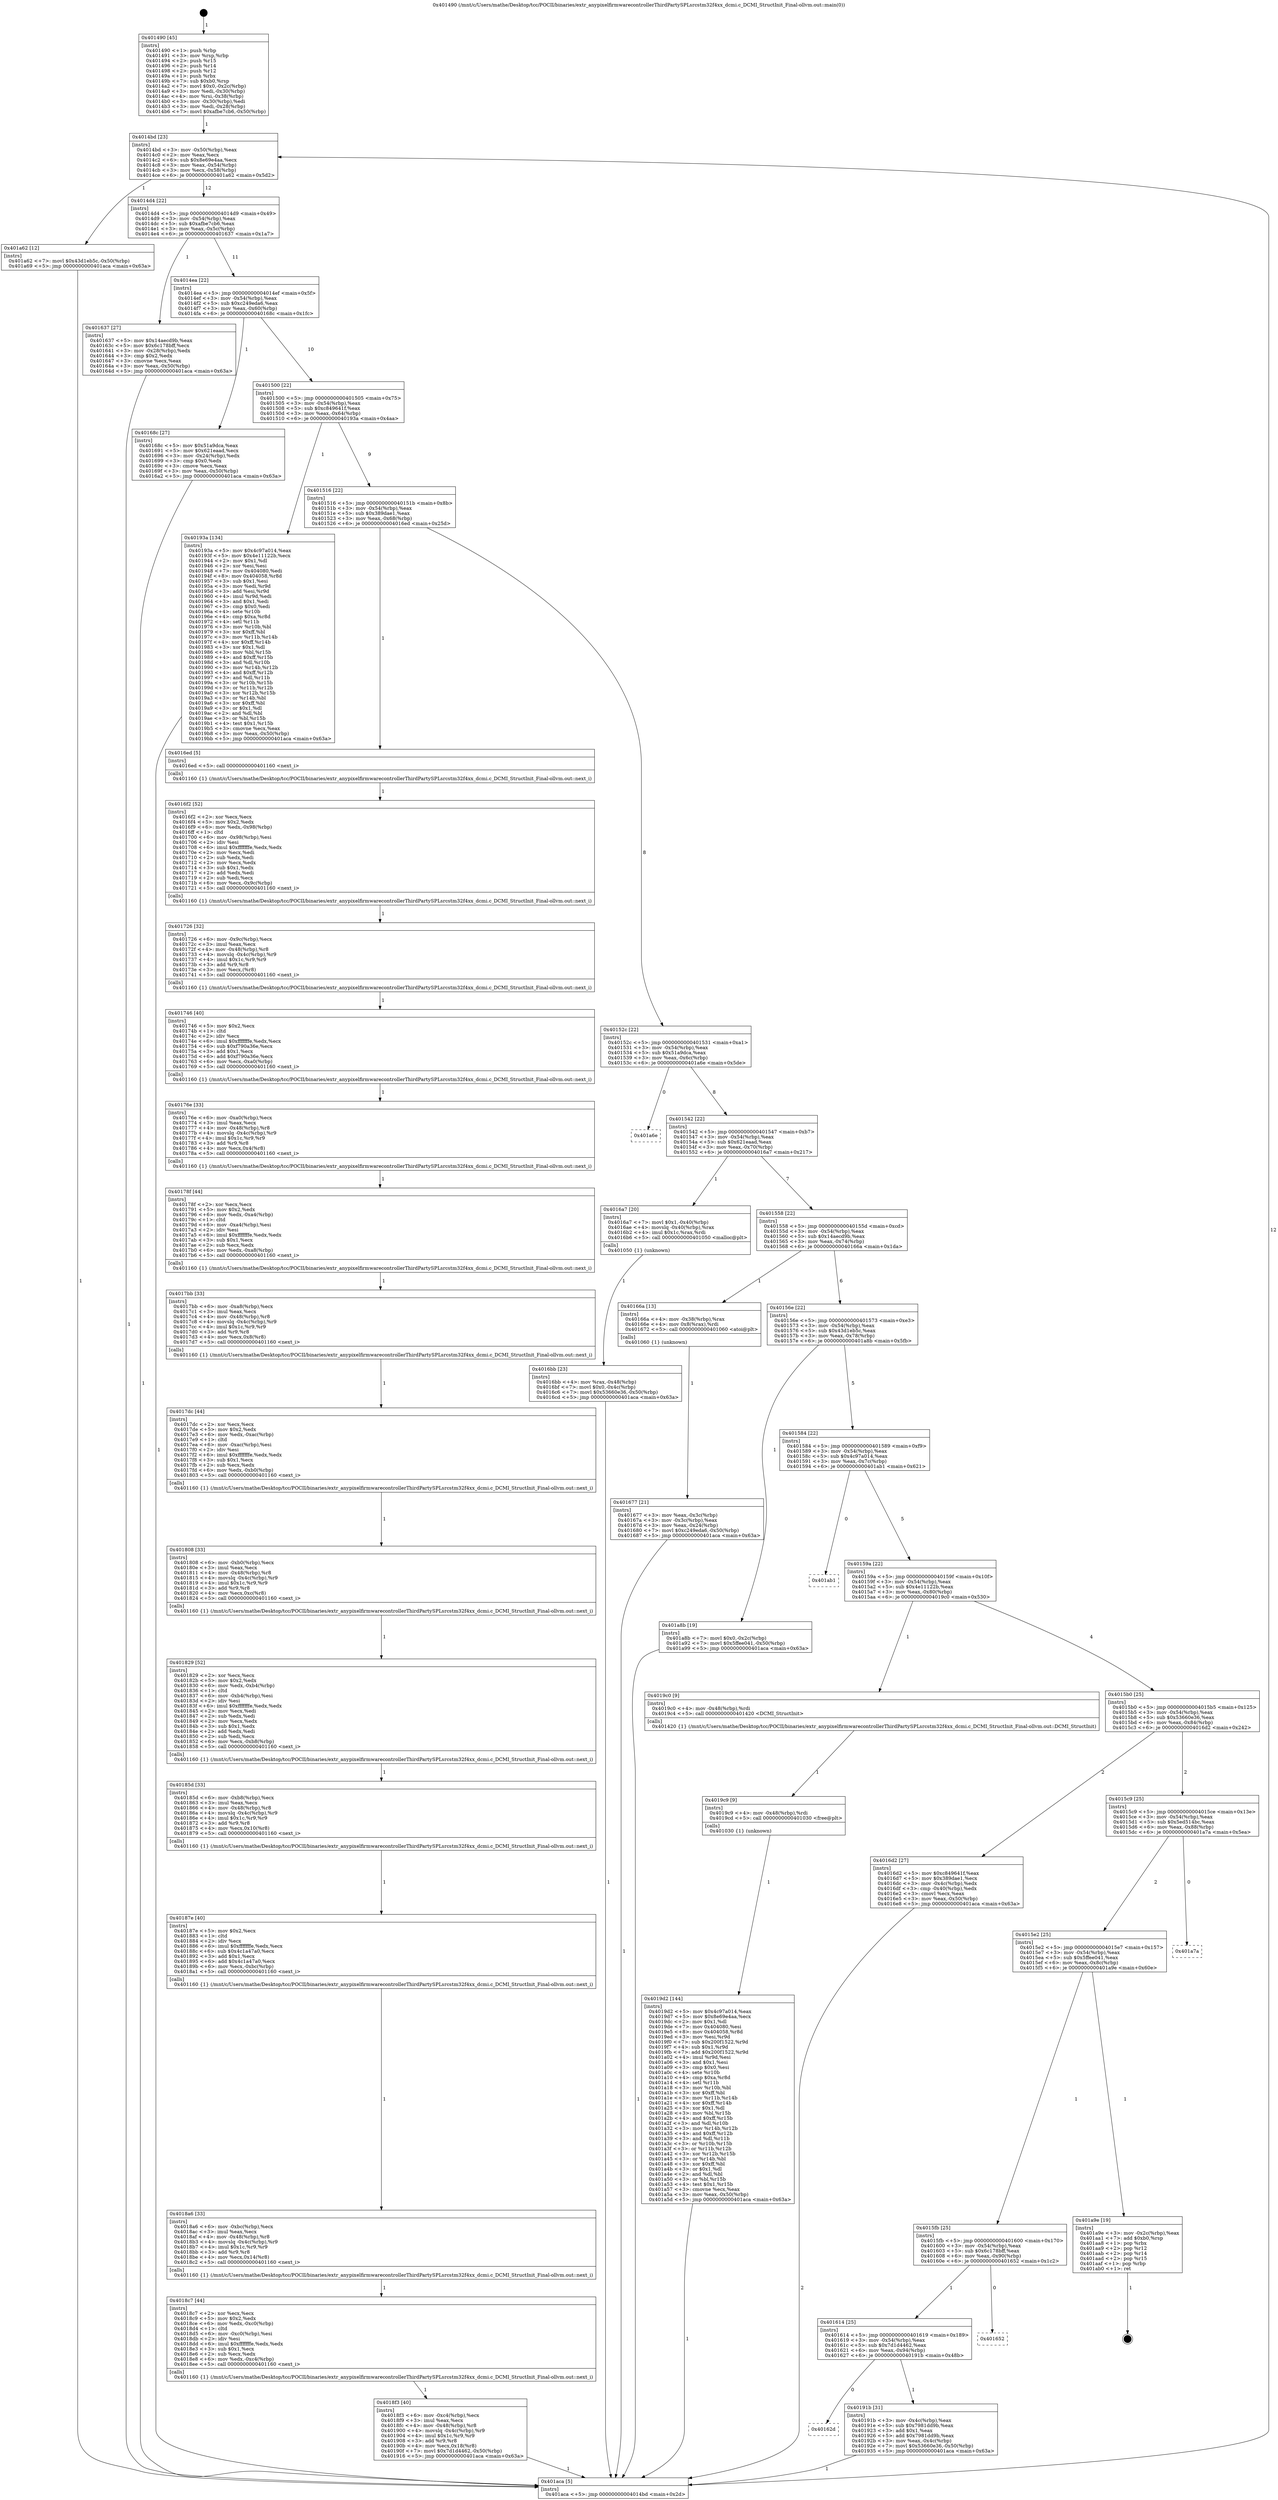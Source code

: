 digraph "0x401490" {
  label = "0x401490 (/mnt/c/Users/mathe/Desktop/tcc/POCII/binaries/extr_anypixelfirmwarecontrollerThirdPartySPLsrcstm32f4xx_dcmi.c_DCMI_StructInit_Final-ollvm.out::main(0))"
  labelloc = "t"
  node[shape=record]

  Entry [label="",width=0.3,height=0.3,shape=circle,fillcolor=black,style=filled]
  "0x4014bd" [label="{
     0x4014bd [23]\l
     | [instrs]\l
     &nbsp;&nbsp;0x4014bd \<+3\>: mov -0x50(%rbp),%eax\l
     &nbsp;&nbsp;0x4014c0 \<+2\>: mov %eax,%ecx\l
     &nbsp;&nbsp;0x4014c2 \<+6\>: sub $0x8e69e4aa,%ecx\l
     &nbsp;&nbsp;0x4014c8 \<+3\>: mov %eax,-0x54(%rbp)\l
     &nbsp;&nbsp;0x4014cb \<+3\>: mov %ecx,-0x58(%rbp)\l
     &nbsp;&nbsp;0x4014ce \<+6\>: je 0000000000401a62 \<main+0x5d2\>\l
  }"]
  "0x401a62" [label="{
     0x401a62 [12]\l
     | [instrs]\l
     &nbsp;&nbsp;0x401a62 \<+7\>: movl $0x43d1eb5c,-0x50(%rbp)\l
     &nbsp;&nbsp;0x401a69 \<+5\>: jmp 0000000000401aca \<main+0x63a\>\l
  }"]
  "0x4014d4" [label="{
     0x4014d4 [22]\l
     | [instrs]\l
     &nbsp;&nbsp;0x4014d4 \<+5\>: jmp 00000000004014d9 \<main+0x49\>\l
     &nbsp;&nbsp;0x4014d9 \<+3\>: mov -0x54(%rbp),%eax\l
     &nbsp;&nbsp;0x4014dc \<+5\>: sub $0xafbe7cb6,%eax\l
     &nbsp;&nbsp;0x4014e1 \<+3\>: mov %eax,-0x5c(%rbp)\l
     &nbsp;&nbsp;0x4014e4 \<+6\>: je 0000000000401637 \<main+0x1a7\>\l
  }"]
  Exit [label="",width=0.3,height=0.3,shape=circle,fillcolor=black,style=filled,peripheries=2]
  "0x401637" [label="{
     0x401637 [27]\l
     | [instrs]\l
     &nbsp;&nbsp;0x401637 \<+5\>: mov $0x14aecd9b,%eax\l
     &nbsp;&nbsp;0x40163c \<+5\>: mov $0x6c178bff,%ecx\l
     &nbsp;&nbsp;0x401641 \<+3\>: mov -0x28(%rbp),%edx\l
     &nbsp;&nbsp;0x401644 \<+3\>: cmp $0x2,%edx\l
     &nbsp;&nbsp;0x401647 \<+3\>: cmovne %ecx,%eax\l
     &nbsp;&nbsp;0x40164a \<+3\>: mov %eax,-0x50(%rbp)\l
     &nbsp;&nbsp;0x40164d \<+5\>: jmp 0000000000401aca \<main+0x63a\>\l
  }"]
  "0x4014ea" [label="{
     0x4014ea [22]\l
     | [instrs]\l
     &nbsp;&nbsp;0x4014ea \<+5\>: jmp 00000000004014ef \<main+0x5f\>\l
     &nbsp;&nbsp;0x4014ef \<+3\>: mov -0x54(%rbp),%eax\l
     &nbsp;&nbsp;0x4014f2 \<+5\>: sub $0xc249eda6,%eax\l
     &nbsp;&nbsp;0x4014f7 \<+3\>: mov %eax,-0x60(%rbp)\l
     &nbsp;&nbsp;0x4014fa \<+6\>: je 000000000040168c \<main+0x1fc\>\l
  }"]
  "0x401aca" [label="{
     0x401aca [5]\l
     | [instrs]\l
     &nbsp;&nbsp;0x401aca \<+5\>: jmp 00000000004014bd \<main+0x2d\>\l
  }"]
  "0x401490" [label="{
     0x401490 [45]\l
     | [instrs]\l
     &nbsp;&nbsp;0x401490 \<+1\>: push %rbp\l
     &nbsp;&nbsp;0x401491 \<+3\>: mov %rsp,%rbp\l
     &nbsp;&nbsp;0x401494 \<+2\>: push %r15\l
     &nbsp;&nbsp;0x401496 \<+2\>: push %r14\l
     &nbsp;&nbsp;0x401498 \<+2\>: push %r12\l
     &nbsp;&nbsp;0x40149a \<+1\>: push %rbx\l
     &nbsp;&nbsp;0x40149b \<+7\>: sub $0xb0,%rsp\l
     &nbsp;&nbsp;0x4014a2 \<+7\>: movl $0x0,-0x2c(%rbp)\l
     &nbsp;&nbsp;0x4014a9 \<+3\>: mov %edi,-0x30(%rbp)\l
     &nbsp;&nbsp;0x4014ac \<+4\>: mov %rsi,-0x38(%rbp)\l
     &nbsp;&nbsp;0x4014b0 \<+3\>: mov -0x30(%rbp),%edi\l
     &nbsp;&nbsp;0x4014b3 \<+3\>: mov %edi,-0x28(%rbp)\l
     &nbsp;&nbsp;0x4014b6 \<+7\>: movl $0xafbe7cb6,-0x50(%rbp)\l
  }"]
  "0x4019d2" [label="{
     0x4019d2 [144]\l
     | [instrs]\l
     &nbsp;&nbsp;0x4019d2 \<+5\>: mov $0x4c97a014,%eax\l
     &nbsp;&nbsp;0x4019d7 \<+5\>: mov $0x8e69e4aa,%ecx\l
     &nbsp;&nbsp;0x4019dc \<+2\>: mov $0x1,%dl\l
     &nbsp;&nbsp;0x4019de \<+7\>: mov 0x404080,%esi\l
     &nbsp;&nbsp;0x4019e5 \<+8\>: mov 0x404058,%r8d\l
     &nbsp;&nbsp;0x4019ed \<+3\>: mov %esi,%r9d\l
     &nbsp;&nbsp;0x4019f0 \<+7\>: sub $0x200f1522,%r9d\l
     &nbsp;&nbsp;0x4019f7 \<+4\>: sub $0x1,%r9d\l
     &nbsp;&nbsp;0x4019fb \<+7\>: add $0x200f1522,%r9d\l
     &nbsp;&nbsp;0x401a02 \<+4\>: imul %r9d,%esi\l
     &nbsp;&nbsp;0x401a06 \<+3\>: and $0x1,%esi\l
     &nbsp;&nbsp;0x401a09 \<+3\>: cmp $0x0,%esi\l
     &nbsp;&nbsp;0x401a0c \<+4\>: sete %r10b\l
     &nbsp;&nbsp;0x401a10 \<+4\>: cmp $0xa,%r8d\l
     &nbsp;&nbsp;0x401a14 \<+4\>: setl %r11b\l
     &nbsp;&nbsp;0x401a18 \<+3\>: mov %r10b,%bl\l
     &nbsp;&nbsp;0x401a1b \<+3\>: xor $0xff,%bl\l
     &nbsp;&nbsp;0x401a1e \<+3\>: mov %r11b,%r14b\l
     &nbsp;&nbsp;0x401a21 \<+4\>: xor $0xff,%r14b\l
     &nbsp;&nbsp;0x401a25 \<+3\>: xor $0x1,%dl\l
     &nbsp;&nbsp;0x401a28 \<+3\>: mov %bl,%r15b\l
     &nbsp;&nbsp;0x401a2b \<+4\>: and $0xff,%r15b\l
     &nbsp;&nbsp;0x401a2f \<+3\>: and %dl,%r10b\l
     &nbsp;&nbsp;0x401a32 \<+3\>: mov %r14b,%r12b\l
     &nbsp;&nbsp;0x401a35 \<+4\>: and $0xff,%r12b\l
     &nbsp;&nbsp;0x401a39 \<+3\>: and %dl,%r11b\l
     &nbsp;&nbsp;0x401a3c \<+3\>: or %r10b,%r15b\l
     &nbsp;&nbsp;0x401a3f \<+3\>: or %r11b,%r12b\l
     &nbsp;&nbsp;0x401a42 \<+3\>: xor %r12b,%r15b\l
     &nbsp;&nbsp;0x401a45 \<+3\>: or %r14b,%bl\l
     &nbsp;&nbsp;0x401a48 \<+3\>: xor $0xff,%bl\l
     &nbsp;&nbsp;0x401a4b \<+3\>: or $0x1,%dl\l
     &nbsp;&nbsp;0x401a4e \<+2\>: and %dl,%bl\l
     &nbsp;&nbsp;0x401a50 \<+3\>: or %bl,%r15b\l
     &nbsp;&nbsp;0x401a53 \<+4\>: test $0x1,%r15b\l
     &nbsp;&nbsp;0x401a57 \<+3\>: cmovne %ecx,%eax\l
     &nbsp;&nbsp;0x401a5a \<+3\>: mov %eax,-0x50(%rbp)\l
     &nbsp;&nbsp;0x401a5d \<+5\>: jmp 0000000000401aca \<main+0x63a\>\l
  }"]
  "0x40168c" [label="{
     0x40168c [27]\l
     | [instrs]\l
     &nbsp;&nbsp;0x40168c \<+5\>: mov $0x51a9dca,%eax\l
     &nbsp;&nbsp;0x401691 \<+5\>: mov $0x621eaad,%ecx\l
     &nbsp;&nbsp;0x401696 \<+3\>: mov -0x24(%rbp),%edx\l
     &nbsp;&nbsp;0x401699 \<+3\>: cmp $0x0,%edx\l
     &nbsp;&nbsp;0x40169c \<+3\>: cmove %ecx,%eax\l
     &nbsp;&nbsp;0x40169f \<+3\>: mov %eax,-0x50(%rbp)\l
     &nbsp;&nbsp;0x4016a2 \<+5\>: jmp 0000000000401aca \<main+0x63a\>\l
  }"]
  "0x401500" [label="{
     0x401500 [22]\l
     | [instrs]\l
     &nbsp;&nbsp;0x401500 \<+5\>: jmp 0000000000401505 \<main+0x75\>\l
     &nbsp;&nbsp;0x401505 \<+3\>: mov -0x54(%rbp),%eax\l
     &nbsp;&nbsp;0x401508 \<+5\>: sub $0xc849641f,%eax\l
     &nbsp;&nbsp;0x40150d \<+3\>: mov %eax,-0x64(%rbp)\l
     &nbsp;&nbsp;0x401510 \<+6\>: je 000000000040193a \<main+0x4aa\>\l
  }"]
  "0x4019c9" [label="{
     0x4019c9 [9]\l
     | [instrs]\l
     &nbsp;&nbsp;0x4019c9 \<+4\>: mov -0x48(%rbp),%rdi\l
     &nbsp;&nbsp;0x4019cd \<+5\>: call 0000000000401030 \<free@plt\>\l
     | [calls]\l
     &nbsp;&nbsp;0x401030 \{1\} (unknown)\l
  }"]
  "0x40193a" [label="{
     0x40193a [134]\l
     | [instrs]\l
     &nbsp;&nbsp;0x40193a \<+5\>: mov $0x4c97a014,%eax\l
     &nbsp;&nbsp;0x40193f \<+5\>: mov $0x4e11122b,%ecx\l
     &nbsp;&nbsp;0x401944 \<+2\>: mov $0x1,%dl\l
     &nbsp;&nbsp;0x401946 \<+2\>: xor %esi,%esi\l
     &nbsp;&nbsp;0x401948 \<+7\>: mov 0x404080,%edi\l
     &nbsp;&nbsp;0x40194f \<+8\>: mov 0x404058,%r8d\l
     &nbsp;&nbsp;0x401957 \<+3\>: sub $0x1,%esi\l
     &nbsp;&nbsp;0x40195a \<+3\>: mov %edi,%r9d\l
     &nbsp;&nbsp;0x40195d \<+3\>: add %esi,%r9d\l
     &nbsp;&nbsp;0x401960 \<+4\>: imul %r9d,%edi\l
     &nbsp;&nbsp;0x401964 \<+3\>: and $0x1,%edi\l
     &nbsp;&nbsp;0x401967 \<+3\>: cmp $0x0,%edi\l
     &nbsp;&nbsp;0x40196a \<+4\>: sete %r10b\l
     &nbsp;&nbsp;0x40196e \<+4\>: cmp $0xa,%r8d\l
     &nbsp;&nbsp;0x401972 \<+4\>: setl %r11b\l
     &nbsp;&nbsp;0x401976 \<+3\>: mov %r10b,%bl\l
     &nbsp;&nbsp;0x401979 \<+3\>: xor $0xff,%bl\l
     &nbsp;&nbsp;0x40197c \<+3\>: mov %r11b,%r14b\l
     &nbsp;&nbsp;0x40197f \<+4\>: xor $0xff,%r14b\l
     &nbsp;&nbsp;0x401983 \<+3\>: xor $0x1,%dl\l
     &nbsp;&nbsp;0x401986 \<+3\>: mov %bl,%r15b\l
     &nbsp;&nbsp;0x401989 \<+4\>: and $0xff,%r15b\l
     &nbsp;&nbsp;0x40198d \<+3\>: and %dl,%r10b\l
     &nbsp;&nbsp;0x401990 \<+3\>: mov %r14b,%r12b\l
     &nbsp;&nbsp;0x401993 \<+4\>: and $0xff,%r12b\l
     &nbsp;&nbsp;0x401997 \<+3\>: and %dl,%r11b\l
     &nbsp;&nbsp;0x40199a \<+3\>: or %r10b,%r15b\l
     &nbsp;&nbsp;0x40199d \<+3\>: or %r11b,%r12b\l
     &nbsp;&nbsp;0x4019a0 \<+3\>: xor %r12b,%r15b\l
     &nbsp;&nbsp;0x4019a3 \<+3\>: or %r14b,%bl\l
     &nbsp;&nbsp;0x4019a6 \<+3\>: xor $0xff,%bl\l
     &nbsp;&nbsp;0x4019a9 \<+3\>: or $0x1,%dl\l
     &nbsp;&nbsp;0x4019ac \<+2\>: and %dl,%bl\l
     &nbsp;&nbsp;0x4019ae \<+3\>: or %bl,%r15b\l
     &nbsp;&nbsp;0x4019b1 \<+4\>: test $0x1,%r15b\l
     &nbsp;&nbsp;0x4019b5 \<+3\>: cmovne %ecx,%eax\l
     &nbsp;&nbsp;0x4019b8 \<+3\>: mov %eax,-0x50(%rbp)\l
     &nbsp;&nbsp;0x4019bb \<+5\>: jmp 0000000000401aca \<main+0x63a\>\l
  }"]
  "0x401516" [label="{
     0x401516 [22]\l
     | [instrs]\l
     &nbsp;&nbsp;0x401516 \<+5\>: jmp 000000000040151b \<main+0x8b\>\l
     &nbsp;&nbsp;0x40151b \<+3\>: mov -0x54(%rbp),%eax\l
     &nbsp;&nbsp;0x40151e \<+5\>: sub $0x389dae1,%eax\l
     &nbsp;&nbsp;0x401523 \<+3\>: mov %eax,-0x68(%rbp)\l
     &nbsp;&nbsp;0x401526 \<+6\>: je 00000000004016ed \<main+0x25d\>\l
  }"]
  "0x40162d" [label="{
     0x40162d\l
  }", style=dashed]
  "0x4016ed" [label="{
     0x4016ed [5]\l
     | [instrs]\l
     &nbsp;&nbsp;0x4016ed \<+5\>: call 0000000000401160 \<next_i\>\l
     | [calls]\l
     &nbsp;&nbsp;0x401160 \{1\} (/mnt/c/Users/mathe/Desktop/tcc/POCII/binaries/extr_anypixelfirmwarecontrollerThirdPartySPLsrcstm32f4xx_dcmi.c_DCMI_StructInit_Final-ollvm.out::next_i)\l
  }"]
  "0x40152c" [label="{
     0x40152c [22]\l
     | [instrs]\l
     &nbsp;&nbsp;0x40152c \<+5\>: jmp 0000000000401531 \<main+0xa1\>\l
     &nbsp;&nbsp;0x401531 \<+3\>: mov -0x54(%rbp),%eax\l
     &nbsp;&nbsp;0x401534 \<+5\>: sub $0x51a9dca,%eax\l
     &nbsp;&nbsp;0x401539 \<+3\>: mov %eax,-0x6c(%rbp)\l
     &nbsp;&nbsp;0x40153c \<+6\>: je 0000000000401a6e \<main+0x5de\>\l
  }"]
  "0x40191b" [label="{
     0x40191b [31]\l
     | [instrs]\l
     &nbsp;&nbsp;0x40191b \<+3\>: mov -0x4c(%rbp),%eax\l
     &nbsp;&nbsp;0x40191e \<+5\>: sub $0x7981dd9b,%eax\l
     &nbsp;&nbsp;0x401923 \<+3\>: add $0x1,%eax\l
     &nbsp;&nbsp;0x401926 \<+5\>: add $0x7981dd9b,%eax\l
     &nbsp;&nbsp;0x40192b \<+3\>: mov %eax,-0x4c(%rbp)\l
     &nbsp;&nbsp;0x40192e \<+7\>: movl $0x53660e36,-0x50(%rbp)\l
     &nbsp;&nbsp;0x401935 \<+5\>: jmp 0000000000401aca \<main+0x63a\>\l
  }"]
  "0x401a6e" [label="{
     0x401a6e\l
  }", style=dashed]
  "0x401542" [label="{
     0x401542 [22]\l
     | [instrs]\l
     &nbsp;&nbsp;0x401542 \<+5\>: jmp 0000000000401547 \<main+0xb7\>\l
     &nbsp;&nbsp;0x401547 \<+3\>: mov -0x54(%rbp),%eax\l
     &nbsp;&nbsp;0x40154a \<+5\>: sub $0x621eaad,%eax\l
     &nbsp;&nbsp;0x40154f \<+3\>: mov %eax,-0x70(%rbp)\l
     &nbsp;&nbsp;0x401552 \<+6\>: je 00000000004016a7 \<main+0x217\>\l
  }"]
  "0x401614" [label="{
     0x401614 [25]\l
     | [instrs]\l
     &nbsp;&nbsp;0x401614 \<+5\>: jmp 0000000000401619 \<main+0x189\>\l
     &nbsp;&nbsp;0x401619 \<+3\>: mov -0x54(%rbp),%eax\l
     &nbsp;&nbsp;0x40161c \<+5\>: sub $0x7d1d4462,%eax\l
     &nbsp;&nbsp;0x401621 \<+6\>: mov %eax,-0x94(%rbp)\l
     &nbsp;&nbsp;0x401627 \<+6\>: je 000000000040191b \<main+0x48b\>\l
  }"]
  "0x4016a7" [label="{
     0x4016a7 [20]\l
     | [instrs]\l
     &nbsp;&nbsp;0x4016a7 \<+7\>: movl $0x1,-0x40(%rbp)\l
     &nbsp;&nbsp;0x4016ae \<+4\>: movslq -0x40(%rbp),%rax\l
     &nbsp;&nbsp;0x4016b2 \<+4\>: imul $0x1c,%rax,%rdi\l
     &nbsp;&nbsp;0x4016b6 \<+5\>: call 0000000000401050 \<malloc@plt\>\l
     | [calls]\l
     &nbsp;&nbsp;0x401050 \{1\} (unknown)\l
  }"]
  "0x401558" [label="{
     0x401558 [22]\l
     | [instrs]\l
     &nbsp;&nbsp;0x401558 \<+5\>: jmp 000000000040155d \<main+0xcd\>\l
     &nbsp;&nbsp;0x40155d \<+3\>: mov -0x54(%rbp),%eax\l
     &nbsp;&nbsp;0x401560 \<+5\>: sub $0x14aecd9b,%eax\l
     &nbsp;&nbsp;0x401565 \<+3\>: mov %eax,-0x74(%rbp)\l
     &nbsp;&nbsp;0x401568 \<+6\>: je 000000000040166a \<main+0x1da\>\l
  }"]
  "0x401652" [label="{
     0x401652\l
  }", style=dashed]
  "0x40166a" [label="{
     0x40166a [13]\l
     | [instrs]\l
     &nbsp;&nbsp;0x40166a \<+4\>: mov -0x38(%rbp),%rax\l
     &nbsp;&nbsp;0x40166e \<+4\>: mov 0x8(%rax),%rdi\l
     &nbsp;&nbsp;0x401672 \<+5\>: call 0000000000401060 \<atoi@plt\>\l
     | [calls]\l
     &nbsp;&nbsp;0x401060 \{1\} (unknown)\l
  }"]
  "0x40156e" [label="{
     0x40156e [22]\l
     | [instrs]\l
     &nbsp;&nbsp;0x40156e \<+5\>: jmp 0000000000401573 \<main+0xe3\>\l
     &nbsp;&nbsp;0x401573 \<+3\>: mov -0x54(%rbp),%eax\l
     &nbsp;&nbsp;0x401576 \<+5\>: sub $0x43d1eb5c,%eax\l
     &nbsp;&nbsp;0x40157b \<+3\>: mov %eax,-0x78(%rbp)\l
     &nbsp;&nbsp;0x40157e \<+6\>: je 0000000000401a8b \<main+0x5fb\>\l
  }"]
  "0x401677" [label="{
     0x401677 [21]\l
     | [instrs]\l
     &nbsp;&nbsp;0x401677 \<+3\>: mov %eax,-0x3c(%rbp)\l
     &nbsp;&nbsp;0x40167a \<+3\>: mov -0x3c(%rbp),%eax\l
     &nbsp;&nbsp;0x40167d \<+3\>: mov %eax,-0x24(%rbp)\l
     &nbsp;&nbsp;0x401680 \<+7\>: movl $0xc249eda6,-0x50(%rbp)\l
     &nbsp;&nbsp;0x401687 \<+5\>: jmp 0000000000401aca \<main+0x63a\>\l
  }"]
  "0x4016bb" [label="{
     0x4016bb [23]\l
     | [instrs]\l
     &nbsp;&nbsp;0x4016bb \<+4\>: mov %rax,-0x48(%rbp)\l
     &nbsp;&nbsp;0x4016bf \<+7\>: movl $0x0,-0x4c(%rbp)\l
     &nbsp;&nbsp;0x4016c6 \<+7\>: movl $0x53660e36,-0x50(%rbp)\l
     &nbsp;&nbsp;0x4016cd \<+5\>: jmp 0000000000401aca \<main+0x63a\>\l
  }"]
  "0x4015fb" [label="{
     0x4015fb [25]\l
     | [instrs]\l
     &nbsp;&nbsp;0x4015fb \<+5\>: jmp 0000000000401600 \<main+0x170\>\l
     &nbsp;&nbsp;0x401600 \<+3\>: mov -0x54(%rbp),%eax\l
     &nbsp;&nbsp;0x401603 \<+5\>: sub $0x6c178bff,%eax\l
     &nbsp;&nbsp;0x401608 \<+6\>: mov %eax,-0x90(%rbp)\l
     &nbsp;&nbsp;0x40160e \<+6\>: je 0000000000401652 \<main+0x1c2\>\l
  }"]
  "0x401a8b" [label="{
     0x401a8b [19]\l
     | [instrs]\l
     &nbsp;&nbsp;0x401a8b \<+7\>: movl $0x0,-0x2c(%rbp)\l
     &nbsp;&nbsp;0x401a92 \<+7\>: movl $0x5ffee041,-0x50(%rbp)\l
     &nbsp;&nbsp;0x401a99 \<+5\>: jmp 0000000000401aca \<main+0x63a\>\l
  }"]
  "0x401584" [label="{
     0x401584 [22]\l
     | [instrs]\l
     &nbsp;&nbsp;0x401584 \<+5\>: jmp 0000000000401589 \<main+0xf9\>\l
     &nbsp;&nbsp;0x401589 \<+3\>: mov -0x54(%rbp),%eax\l
     &nbsp;&nbsp;0x40158c \<+5\>: sub $0x4c97a014,%eax\l
     &nbsp;&nbsp;0x401591 \<+3\>: mov %eax,-0x7c(%rbp)\l
     &nbsp;&nbsp;0x401594 \<+6\>: je 0000000000401ab1 \<main+0x621\>\l
  }"]
  "0x401a9e" [label="{
     0x401a9e [19]\l
     | [instrs]\l
     &nbsp;&nbsp;0x401a9e \<+3\>: mov -0x2c(%rbp),%eax\l
     &nbsp;&nbsp;0x401aa1 \<+7\>: add $0xb0,%rsp\l
     &nbsp;&nbsp;0x401aa8 \<+1\>: pop %rbx\l
     &nbsp;&nbsp;0x401aa9 \<+2\>: pop %r12\l
     &nbsp;&nbsp;0x401aab \<+2\>: pop %r14\l
     &nbsp;&nbsp;0x401aad \<+2\>: pop %r15\l
     &nbsp;&nbsp;0x401aaf \<+1\>: pop %rbp\l
     &nbsp;&nbsp;0x401ab0 \<+1\>: ret\l
  }"]
  "0x401ab1" [label="{
     0x401ab1\l
  }", style=dashed]
  "0x40159a" [label="{
     0x40159a [22]\l
     | [instrs]\l
     &nbsp;&nbsp;0x40159a \<+5\>: jmp 000000000040159f \<main+0x10f\>\l
     &nbsp;&nbsp;0x40159f \<+3\>: mov -0x54(%rbp),%eax\l
     &nbsp;&nbsp;0x4015a2 \<+5\>: sub $0x4e11122b,%eax\l
     &nbsp;&nbsp;0x4015a7 \<+3\>: mov %eax,-0x80(%rbp)\l
     &nbsp;&nbsp;0x4015aa \<+6\>: je 00000000004019c0 \<main+0x530\>\l
  }"]
  "0x4015e2" [label="{
     0x4015e2 [25]\l
     | [instrs]\l
     &nbsp;&nbsp;0x4015e2 \<+5\>: jmp 00000000004015e7 \<main+0x157\>\l
     &nbsp;&nbsp;0x4015e7 \<+3\>: mov -0x54(%rbp),%eax\l
     &nbsp;&nbsp;0x4015ea \<+5\>: sub $0x5ffee041,%eax\l
     &nbsp;&nbsp;0x4015ef \<+6\>: mov %eax,-0x8c(%rbp)\l
     &nbsp;&nbsp;0x4015f5 \<+6\>: je 0000000000401a9e \<main+0x60e\>\l
  }"]
  "0x4019c0" [label="{
     0x4019c0 [9]\l
     | [instrs]\l
     &nbsp;&nbsp;0x4019c0 \<+4\>: mov -0x48(%rbp),%rdi\l
     &nbsp;&nbsp;0x4019c4 \<+5\>: call 0000000000401420 \<DCMI_StructInit\>\l
     | [calls]\l
     &nbsp;&nbsp;0x401420 \{1\} (/mnt/c/Users/mathe/Desktop/tcc/POCII/binaries/extr_anypixelfirmwarecontrollerThirdPartySPLsrcstm32f4xx_dcmi.c_DCMI_StructInit_Final-ollvm.out::DCMI_StructInit)\l
  }"]
  "0x4015b0" [label="{
     0x4015b0 [25]\l
     | [instrs]\l
     &nbsp;&nbsp;0x4015b0 \<+5\>: jmp 00000000004015b5 \<main+0x125\>\l
     &nbsp;&nbsp;0x4015b5 \<+3\>: mov -0x54(%rbp),%eax\l
     &nbsp;&nbsp;0x4015b8 \<+5\>: sub $0x53660e36,%eax\l
     &nbsp;&nbsp;0x4015bd \<+6\>: mov %eax,-0x84(%rbp)\l
     &nbsp;&nbsp;0x4015c3 \<+6\>: je 00000000004016d2 \<main+0x242\>\l
  }"]
  "0x401a7a" [label="{
     0x401a7a\l
  }", style=dashed]
  "0x4016d2" [label="{
     0x4016d2 [27]\l
     | [instrs]\l
     &nbsp;&nbsp;0x4016d2 \<+5\>: mov $0xc849641f,%eax\l
     &nbsp;&nbsp;0x4016d7 \<+5\>: mov $0x389dae1,%ecx\l
     &nbsp;&nbsp;0x4016dc \<+3\>: mov -0x4c(%rbp),%edx\l
     &nbsp;&nbsp;0x4016df \<+3\>: cmp -0x40(%rbp),%edx\l
     &nbsp;&nbsp;0x4016e2 \<+3\>: cmovl %ecx,%eax\l
     &nbsp;&nbsp;0x4016e5 \<+3\>: mov %eax,-0x50(%rbp)\l
     &nbsp;&nbsp;0x4016e8 \<+5\>: jmp 0000000000401aca \<main+0x63a\>\l
  }"]
  "0x4015c9" [label="{
     0x4015c9 [25]\l
     | [instrs]\l
     &nbsp;&nbsp;0x4015c9 \<+5\>: jmp 00000000004015ce \<main+0x13e\>\l
     &nbsp;&nbsp;0x4015ce \<+3\>: mov -0x54(%rbp),%eax\l
     &nbsp;&nbsp;0x4015d1 \<+5\>: sub $0x5ed514bc,%eax\l
     &nbsp;&nbsp;0x4015d6 \<+6\>: mov %eax,-0x88(%rbp)\l
     &nbsp;&nbsp;0x4015dc \<+6\>: je 0000000000401a7a \<main+0x5ea\>\l
  }"]
  "0x4016f2" [label="{
     0x4016f2 [52]\l
     | [instrs]\l
     &nbsp;&nbsp;0x4016f2 \<+2\>: xor %ecx,%ecx\l
     &nbsp;&nbsp;0x4016f4 \<+5\>: mov $0x2,%edx\l
     &nbsp;&nbsp;0x4016f9 \<+6\>: mov %edx,-0x98(%rbp)\l
     &nbsp;&nbsp;0x4016ff \<+1\>: cltd\l
     &nbsp;&nbsp;0x401700 \<+6\>: mov -0x98(%rbp),%esi\l
     &nbsp;&nbsp;0x401706 \<+2\>: idiv %esi\l
     &nbsp;&nbsp;0x401708 \<+6\>: imul $0xfffffffe,%edx,%edx\l
     &nbsp;&nbsp;0x40170e \<+2\>: mov %ecx,%edi\l
     &nbsp;&nbsp;0x401710 \<+2\>: sub %edx,%edi\l
     &nbsp;&nbsp;0x401712 \<+2\>: mov %ecx,%edx\l
     &nbsp;&nbsp;0x401714 \<+3\>: sub $0x1,%edx\l
     &nbsp;&nbsp;0x401717 \<+2\>: add %edx,%edi\l
     &nbsp;&nbsp;0x401719 \<+2\>: sub %edi,%ecx\l
     &nbsp;&nbsp;0x40171b \<+6\>: mov %ecx,-0x9c(%rbp)\l
     &nbsp;&nbsp;0x401721 \<+5\>: call 0000000000401160 \<next_i\>\l
     | [calls]\l
     &nbsp;&nbsp;0x401160 \{1\} (/mnt/c/Users/mathe/Desktop/tcc/POCII/binaries/extr_anypixelfirmwarecontrollerThirdPartySPLsrcstm32f4xx_dcmi.c_DCMI_StructInit_Final-ollvm.out::next_i)\l
  }"]
  "0x401726" [label="{
     0x401726 [32]\l
     | [instrs]\l
     &nbsp;&nbsp;0x401726 \<+6\>: mov -0x9c(%rbp),%ecx\l
     &nbsp;&nbsp;0x40172c \<+3\>: imul %eax,%ecx\l
     &nbsp;&nbsp;0x40172f \<+4\>: mov -0x48(%rbp),%r8\l
     &nbsp;&nbsp;0x401733 \<+4\>: movslq -0x4c(%rbp),%r9\l
     &nbsp;&nbsp;0x401737 \<+4\>: imul $0x1c,%r9,%r9\l
     &nbsp;&nbsp;0x40173b \<+3\>: add %r9,%r8\l
     &nbsp;&nbsp;0x40173e \<+3\>: mov %ecx,(%r8)\l
     &nbsp;&nbsp;0x401741 \<+5\>: call 0000000000401160 \<next_i\>\l
     | [calls]\l
     &nbsp;&nbsp;0x401160 \{1\} (/mnt/c/Users/mathe/Desktop/tcc/POCII/binaries/extr_anypixelfirmwarecontrollerThirdPartySPLsrcstm32f4xx_dcmi.c_DCMI_StructInit_Final-ollvm.out::next_i)\l
  }"]
  "0x401746" [label="{
     0x401746 [40]\l
     | [instrs]\l
     &nbsp;&nbsp;0x401746 \<+5\>: mov $0x2,%ecx\l
     &nbsp;&nbsp;0x40174b \<+1\>: cltd\l
     &nbsp;&nbsp;0x40174c \<+2\>: idiv %ecx\l
     &nbsp;&nbsp;0x40174e \<+6\>: imul $0xfffffffe,%edx,%ecx\l
     &nbsp;&nbsp;0x401754 \<+6\>: sub $0xf790a36e,%ecx\l
     &nbsp;&nbsp;0x40175a \<+3\>: add $0x1,%ecx\l
     &nbsp;&nbsp;0x40175d \<+6\>: add $0xf790a36e,%ecx\l
     &nbsp;&nbsp;0x401763 \<+6\>: mov %ecx,-0xa0(%rbp)\l
     &nbsp;&nbsp;0x401769 \<+5\>: call 0000000000401160 \<next_i\>\l
     | [calls]\l
     &nbsp;&nbsp;0x401160 \{1\} (/mnt/c/Users/mathe/Desktop/tcc/POCII/binaries/extr_anypixelfirmwarecontrollerThirdPartySPLsrcstm32f4xx_dcmi.c_DCMI_StructInit_Final-ollvm.out::next_i)\l
  }"]
  "0x40176e" [label="{
     0x40176e [33]\l
     | [instrs]\l
     &nbsp;&nbsp;0x40176e \<+6\>: mov -0xa0(%rbp),%ecx\l
     &nbsp;&nbsp;0x401774 \<+3\>: imul %eax,%ecx\l
     &nbsp;&nbsp;0x401777 \<+4\>: mov -0x48(%rbp),%r8\l
     &nbsp;&nbsp;0x40177b \<+4\>: movslq -0x4c(%rbp),%r9\l
     &nbsp;&nbsp;0x40177f \<+4\>: imul $0x1c,%r9,%r9\l
     &nbsp;&nbsp;0x401783 \<+3\>: add %r9,%r8\l
     &nbsp;&nbsp;0x401786 \<+4\>: mov %ecx,0x4(%r8)\l
     &nbsp;&nbsp;0x40178a \<+5\>: call 0000000000401160 \<next_i\>\l
     | [calls]\l
     &nbsp;&nbsp;0x401160 \{1\} (/mnt/c/Users/mathe/Desktop/tcc/POCII/binaries/extr_anypixelfirmwarecontrollerThirdPartySPLsrcstm32f4xx_dcmi.c_DCMI_StructInit_Final-ollvm.out::next_i)\l
  }"]
  "0x40178f" [label="{
     0x40178f [44]\l
     | [instrs]\l
     &nbsp;&nbsp;0x40178f \<+2\>: xor %ecx,%ecx\l
     &nbsp;&nbsp;0x401791 \<+5\>: mov $0x2,%edx\l
     &nbsp;&nbsp;0x401796 \<+6\>: mov %edx,-0xa4(%rbp)\l
     &nbsp;&nbsp;0x40179c \<+1\>: cltd\l
     &nbsp;&nbsp;0x40179d \<+6\>: mov -0xa4(%rbp),%esi\l
     &nbsp;&nbsp;0x4017a3 \<+2\>: idiv %esi\l
     &nbsp;&nbsp;0x4017a5 \<+6\>: imul $0xfffffffe,%edx,%edx\l
     &nbsp;&nbsp;0x4017ab \<+3\>: sub $0x1,%ecx\l
     &nbsp;&nbsp;0x4017ae \<+2\>: sub %ecx,%edx\l
     &nbsp;&nbsp;0x4017b0 \<+6\>: mov %edx,-0xa8(%rbp)\l
     &nbsp;&nbsp;0x4017b6 \<+5\>: call 0000000000401160 \<next_i\>\l
     | [calls]\l
     &nbsp;&nbsp;0x401160 \{1\} (/mnt/c/Users/mathe/Desktop/tcc/POCII/binaries/extr_anypixelfirmwarecontrollerThirdPartySPLsrcstm32f4xx_dcmi.c_DCMI_StructInit_Final-ollvm.out::next_i)\l
  }"]
  "0x4017bb" [label="{
     0x4017bb [33]\l
     | [instrs]\l
     &nbsp;&nbsp;0x4017bb \<+6\>: mov -0xa8(%rbp),%ecx\l
     &nbsp;&nbsp;0x4017c1 \<+3\>: imul %eax,%ecx\l
     &nbsp;&nbsp;0x4017c4 \<+4\>: mov -0x48(%rbp),%r8\l
     &nbsp;&nbsp;0x4017c8 \<+4\>: movslq -0x4c(%rbp),%r9\l
     &nbsp;&nbsp;0x4017cc \<+4\>: imul $0x1c,%r9,%r9\l
     &nbsp;&nbsp;0x4017d0 \<+3\>: add %r9,%r8\l
     &nbsp;&nbsp;0x4017d3 \<+4\>: mov %ecx,0x8(%r8)\l
     &nbsp;&nbsp;0x4017d7 \<+5\>: call 0000000000401160 \<next_i\>\l
     | [calls]\l
     &nbsp;&nbsp;0x401160 \{1\} (/mnt/c/Users/mathe/Desktop/tcc/POCII/binaries/extr_anypixelfirmwarecontrollerThirdPartySPLsrcstm32f4xx_dcmi.c_DCMI_StructInit_Final-ollvm.out::next_i)\l
  }"]
  "0x4017dc" [label="{
     0x4017dc [44]\l
     | [instrs]\l
     &nbsp;&nbsp;0x4017dc \<+2\>: xor %ecx,%ecx\l
     &nbsp;&nbsp;0x4017de \<+5\>: mov $0x2,%edx\l
     &nbsp;&nbsp;0x4017e3 \<+6\>: mov %edx,-0xac(%rbp)\l
     &nbsp;&nbsp;0x4017e9 \<+1\>: cltd\l
     &nbsp;&nbsp;0x4017ea \<+6\>: mov -0xac(%rbp),%esi\l
     &nbsp;&nbsp;0x4017f0 \<+2\>: idiv %esi\l
     &nbsp;&nbsp;0x4017f2 \<+6\>: imul $0xfffffffe,%edx,%edx\l
     &nbsp;&nbsp;0x4017f8 \<+3\>: sub $0x1,%ecx\l
     &nbsp;&nbsp;0x4017fb \<+2\>: sub %ecx,%edx\l
     &nbsp;&nbsp;0x4017fd \<+6\>: mov %edx,-0xb0(%rbp)\l
     &nbsp;&nbsp;0x401803 \<+5\>: call 0000000000401160 \<next_i\>\l
     | [calls]\l
     &nbsp;&nbsp;0x401160 \{1\} (/mnt/c/Users/mathe/Desktop/tcc/POCII/binaries/extr_anypixelfirmwarecontrollerThirdPartySPLsrcstm32f4xx_dcmi.c_DCMI_StructInit_Final-ollvm.out::next_i)\l
  }"]
  "0x401808" [label="{
     0x401808 [33]\l
     | [instrs]\l
     &nbsp;&nbsp;0x401808 \<+6\>: mov -0xb0(%rbp),%ecx\l
     &nbsp;&nbsp;0x40180e \<+3\>: imul %eax,%ecx\l
     &nbsp;&nbsp;0x401811 \<+4\>: mov -0x48(%rbp),%r8\l
     &nbsp;&nbsp;0x401815 \<+4\>: movslq -0x4c(%rbp),%r9\l
     &nbsp;&nbsp;0x401819 \<+4\>: imul $0x1c,%r9,%r9\l
     &nbsp;&nbsp;0x40181d \<+3\>: add %r9,%r8\l
     &nbsp;&nbsp;0x401820 \<+4\>: mov %ecx,0xc(%r8)\l
     &nbsp;&nbsp;0x401824 \<+5\>: call 0000000000401160 \<next_i\>\l
     | [calls]\l
     &nbsp;&nbsp;0x401160 \{1\} (/mnt/c/Users/mathe/Desktop/tcc/POCII/binaries/extr_anypixelfirmwarecontrollerThirdPartySPLsrcstm32f4xx_dcmi.c_DCMI_StructInit_Final-ollvm.out::next_i)\l
  }"]
  "0x401829" [label="{
     0x401829 [52]\l
     | [instrs]\l
     &nbsp;&nbsp;0x401829 \<+2\>: xor %ecx,%ecx\l
     &nbsp;&nbsp;0x40182b \<+5\>: mov $0x2,%edx\l
     &nbsp;&nbsp;0x401830 \<+6\>: mov %edx,-0xb4(%rbp)\l
     &nbsp;&nbsp;0x401836 \<+1\>: cltd\l
     &nbsp;&nbsp;0x401837 \<+6\>: mov -0xb4(%rbp),%esi\l
     &nbsp;&nbsp;0x40183d \<+2\>: idiv %esi\l
     &nbsp;&nbsp;0x40183f \<+6\>: imul $0xfffffffe,%edx,%edx\l
     &nbsp;&nbsp;0x401845 \<+2\>: mov %ecx,%edi\l
     &nbsp;&nbsp;0x401847 \<+2\>: sub %edx,%edi\l
     &nbsp;&nbsp;0x401849 \<+2\>: mov %ecx,%edx\l
     &nbsp;&nbsp;0x40184b \<+3\>: sub $0x1,%edx\l
     &nbsp;&nbsp;0x40184e \<+2\>: add %edx,%edi\l
     &nbsp;&nbsp;0x401850 \<+2\>: sub %edi,%ecx\l
     &nbsp;&nbsp;0x401852 \<+6\>: mov %ecx,-0xb8(%rbp)\l
     &nbsp;&nbsp;0x401858 \<+5\>: call 0000000000401160 \<next_i\>\l
     | [calls]\l
     &nbsp;&nbsp;0x401160 \{1\} (/mnt/c/Users/mathe/Desktop/tcc/POCII/binaries/extr_anypixelfirmwarecontrollerThirdPartySPLsrcstm32f4xx_dcmi.c_DCMI_StructInit_Final-ollvm.out::next_i)\l
  }"]
  "0x40185d" [label="{
     0x40185d [33]\l
     | [instrs]\l
     &nbsp;&nbsp;0x40185d \<+6\>: mov -0xb8(%rbp),%ecx\l
     &nbsp;&nbsp;0x401863 \<+3\>: imul %eax,%ecx\l
     &nbsp;&nbsp;0x401866 \<+4\>: mov -0x48(%rbp),%r8\l
     &nbsp;&nbsp;0x40186a \<+4\>: movslq -0x4c(%rbp),%r9\l
     &nbsp;&nbsp;0x40186e \<+4\>: imul $0x1c,%r9,%r9\l
     &nbsp;&nbsp;0x401872 \<+3\>: add %r9,%r8\l
     &nbsp;&nbsp;0x401875 \<+4\>: mov %ecx,0x10(%r8)\l
     &nbsp;&nbsp;0x401879 \<+5\>: call 0000000000401160 \<next_i\>\l
     | [calls]\l
     &nbsp;&nbsp;0x401160 \{1\} (/mnt/c/Users/mathe/Desktop/tcc/POCII/binaries/extr_anypixelfirmwarecontrollerThirdPartySPLsrcstm32f4xx_dcmi.c_DCMI_StructInit_Final-ollvm.out::next_i)\l
  }"]
  "0x40187e" [label="{
     0x40187e [40]\l
     | [instrs]\l
     &nbsp;&nbsp;0x40187e \<+5\>: mov $0x2,%ecx\l
     &nbsp;&nbsp;0x401883 \<+1\>: cltd\l
     &nbsp;&nbsp;0x401884 \<+2\>: idiv %ecx\l
     &nbsp;&nbsp;0x401886 \<+6\>: imul $0xfffffffe,%edx,%ecx\l
     &nbsp;&nbsp;0x40188c \<+6\>: sub $0x4c1a47a0,%ecx\l
     &nbsp;&nbsp;0x401892 \<+3\>: add $0x1,%ecx\l
     &nbsp;&nbsp;0x401895 \<+6\>: add $0x4c1a47a0,%ecx\l
     &nbsp;&nbsp;0x40189b \<+6\>: mov %ecx,-0xbc(%rbp)\l
     &nbsp;&nbsp;0x4018a1 \<+5\>: call 0000000000401160 \<next_i\>\l
     | [calls]\l
     &nbsp;&nbsp;0x401160 \{1\} (/mnt/c/Users/mathe/Desktop/tcc/POCII/binaries/extr_anypixelfirmwarecontrollerThirdPartySPLsrcstm32f4xx_dcmi.c_DCMI_StructInit_Final-ollvm.out::next_i)\l
  }"]
  "0x4018a6" [label="{
     0x4018a6 [33]\l
     | [instrs]\l
     &nbsp;&nbsp;0x4018a6 \<+6\>: mov -0xbc(%rbp),%ecx\l
     &nbsp;&nbsp;0x4018ac \<+3\>: imul %eax,%ecx\l
     &nbsp;&nbsp;0x4018af \<+4\>: mov -0x48(%rbp),%r8\l
     &nbsp;&nbsp;0x4018b3 \<+4\>: movslq -0x4c(%rbp),%r9\l
     &nbsp;&nbsp;0x4018b7 \<+4\>: imul $0x1c,%r9,%r9\l
     &nbsp;&nbsp;0x4018bb \<+3\>: add %r9,%r8\l
     &nbsp;&nbsp;0x4018be \<+4\>: mov %ecx,0x14(%r8)\l
     &nbsp;&nbsp;0x4018c2 \<+5\>: call 0000000000401160 \<next_i\>\l
     | [calls]\l
     &nbsp;&nbsp;0x401160 \{1\} (/mnt/c/Users/mathe/Desktop/tcc/POCII/binaries/extr_anypixelfirmwarecontrollerThirdPartySPLsrcstm32f4xx_dcmi.c_DCMI_StructInit_Final-ollvm.out::next_i)\l
  }"]
  "0x4018c7" [label="{
     0x4018c7 [44]\l
     | [instrs]\l
     &nbsp;&nbsp;0x4018c7 \<+2\>: xor %ecx,%ecx\l
     &nbsp;&nbsp;0x4018c9 \<+5\>: mov $0x2,%edx\l
     &nbsp;&nbsp;0x4018ce \<+6\>: mov %edx,-0xc0(%rbp)\l
     &nbsp;&nbsp;0x4018d4 \<+1\>: cltd\l
     &nbsp;&nbsp;0x4018d5 \<+6\>: mov -0xc0(%rbp),%esi\l
     &nbsp;&nbsp;0x4018db \<+2\>: idiv %esi\l
     &nbsp;&nbsp;0x4018dd \<+6\>: imul $0xfffffffe,%edx,%edx\l
     &nbsp;&nbsp;0x4018e3 \<+3\>: sub $0x1,%ecx\l
     &nbsp;&nbsp;0x4018e6 \<+2\>: sub %ecx,%edx\l
     &nbsp;&nbsp;0x4018e8 \<+6\>: mov %edx,-0xc4(%rbp)\l
     &nbsp;&nbsp;0x4018ee \<+5\>: call 0000000000401160 \<next_i\>\l
     | [calls]\l
     &nbsp;&nbsp;0x401160 \{1\} (/mnt/c/Users/mathe/Desktop/tcc/POCII/binaries/extr_anypixelfirmwarecontrollerThirdPartySPLsrcstm32f4xx_dcmi.c_DCMI_StructInit_Final-ollvm.out::next_i)\l
  }"]
  "0x4018f3" [label="{
     0x4018f3 [40]\l
     | [instrs]\l
     &nbsp;&nbsp;0x4018f3 \<+6\>: mov -0xc4(%rbp),%ecx\l
     &nbsp;&nbsp;0x4018f9 \<+3\>: imul %eax,%ecx\l
     &nbsp;&nbsp;0x4018fc \<+4\>: mov -0x48(%rbp),%r8\l
     &nbsp;&nbsp;0x401900 \<+4\>: movslq -0x4c(%rbp),%r9\l
     &nbsp;&nbsp;0x401904 \<+4\>: imul $0x1c,%r9,%r9\l
     &nbsp;&nbsp;0x401908 \<+3\>: add %r9,%r8\l
     &nbsp;&nbsp;0x40190b \<+4\>: mov %ecx,0x18(%r8)\l
     &nbsp;&nbsp;0x40190f \<+7\>: movl $0x7d1d4462,-0x50(%rbp)\l
     &nbsp;&nbsp;0x401916 \<+5\>: jmp 0000000000401aca \<main+0x63a\>\l
  }"]
  Entry -> "0x401490" [label=" 1"]
  "0x4014bd" -> "0x401a62" [label=" 1"]
  "0x4014bd" -> "0x4014d4" [label=" 12"]
  "0x401a9e" -> Exit [label=" 1"]
  "0x4014d4" -> "0x401637" [label=" 1"]
  "0x4014d4" -> "0x4014ea" [label=" 11"]
  "0x401637" -> "0x401aca" [label=" 1"]
  "0x401490" -> "0x4014bd" [label=" 1"]
  "0x401aca" -> "0x4014bd" [label=" 12"]
  "0x401a8b" -> "0x401aca" [label=" 1"]
  "0x4014ea" -> "0x40168c" [label=" 1"]
  "0x4014ea" -> "0x401500" [label=" 10"]
  "0x401a62" -> "0x401aca" [label=" 1"]
  "0x401500" -> "0x40193a" [label=" 1"]
  "0x401500" -> "0x401516" [label=" 9"]
  "0x4019d2" -> "0x401aca" [label=" 1"]
  "0x401516" -> "0x4016ed" [label=" 1"]
  "0x401516" -> "0x40152c" [label=" 8"]
  "0x4019c9" -> "0x4019d2" [label=" 1"]
  "0x40152c" -> "0x401a6e" [label=" 0"]
  "0x40152c" -> "0x401542" [label=" 8"]
  "0x4019c0" -> "0x4019c9" [label=" 1"]
  "0x401542" -> "0x4016a7" [label=" 1"]
  "0x401542" -> "0x401558" [label=" 7"]
  "0x40191b" -> "0x401aca" [label=" 1"]
  "0x401558" -> "0x40166a" [label=" 1"]
  "0x401558" -> "0x40156e" [label=" 6"]
  "0x40166a" -> "0x401677" [label=" 1"]
  "0x401677" -> "0x401aca" [label=" 1"]
  "0x40168c" -> "0x401aca" [label=" 1"]
  "0x4016a7" -> "0x4016bb" [label=" 1"]
  "0x4016bb" -> "0x401aca" [label=" 1"]
  "0x401614" -> "0x40162d" [label=" 0"]
  "0x40156e" -> "0x401a8b" [label=" 1"]
  "0x40156e" -> "0x401584" [label=" 5"]
  "0x40193a" -> "0x401aca" [label=" 1"]
  "0x401584" -> "0x401ab1" [label=" 0"]
  "0x401584" -> "0x40159a" [label=" 5"]
  "0x4015fb" -> "0x401614" [label=" 1"]
  "0x40159a" -> "0x4019c0" [label=" 1"]
  "0x40159a" -> "0x4015b0" [label=" 4"]
  "0x401614" -> "0x40191b" [label=" 1"]
  "0x4015b0" -> "0x4016d2" [label=" 2"]
  "0x4015b0" -> "0x4015c9" [label=" 2"]
  "0x4016d2" -> "0x401aca" [label=" 2"]
  "0x4016ed" -> "0x4016f2" [label=" 1"]
  "0x4016f2" -> "0x401726" [label=" 1"]
  "0x401726" -> "0x401746" [label=" 1"]
  "0x401746" -> "0x40176e" [label=" 1"]
  "0x40176e" -> "0x40178f" [label=" 1"]
  "0x40178f" -> "0x4017bb" [label=" 1"]
  "0x4017bb" -> "0x4017dc" [label=" 1"]
  "0x4017dc" -> "0x401808" [label=" 1"]
  "0x401808" -> "0x401829" [label=" 1"]
  "0x401829" -> "0x40185d" [label=" 1"]
  "0x40185d" -> "0x40187e" [label=" 1"]
  "0x40187e" -> "0x4018a6" [label=" 1"]
  "0x4018a6" -> "0x4018c7" [label=" 1"]
  "0x4018c7" -> "0x4018f3" [label=" 1"]
  "0x4018f3" -> "0x401aca" [label=" 1"]
  "0x4015e2" -> "0x4015fb" [label=" 1"]
  "0x4015c9" -> "0x401a7a" [label=" 0"]
  "0x4015c9" -> "0x4015e2" [label=" 2"]
  "0x4015fb" -> "0x401652" [label=" 0"]
  "0x4015e2" -> "0x401a9e" [label=" 1"]
}
